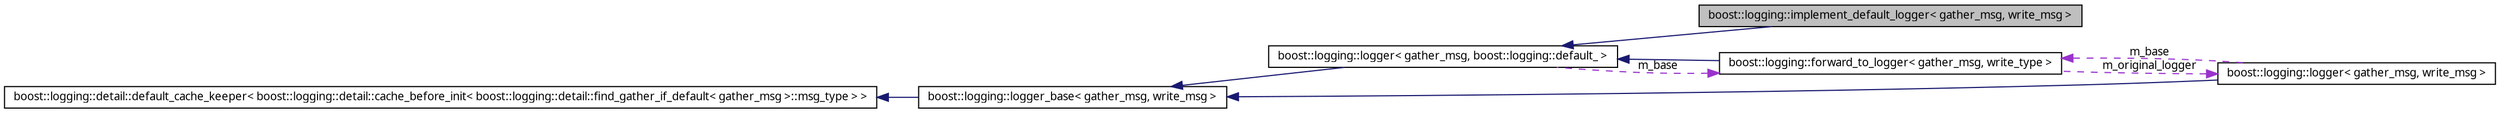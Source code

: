 digraph G
{
  edge [fontname="FreeSans.ttf",fontsize=10,labelfontname="FreeSans.ttf",labelfontsize=10];
  node [fontname="FreeSans.ttf",fontsize=10,shape=record];
  rankdir=LR;
  Node1 [label="boost::logging::implement_default_logger\< gather_msg, write_msg \>",height=0.2,width=0.4,color="black", fillcolor="grey75", style="filled" fontcolor="black"];
  Node2 -> Node1 [dir=back,color="midnightblue",fontsize=10,style="solid",fontname="FreeSans.ttf"];
  Node2 [label="boost::logging::logger\< gather_msg, boost::logging::default_ \>",height=0.2,width=0.4,color="black", fillcolor="white", style="filled",URL="$structboost_1_1logging_1_1logger.html",tooltip="The logger class. Every log from your application is an instance of this (see workflow)..."];
  Node3 -> Node2 [dir=back,color="midnightblue",fontsize=10,style="solid",fontname="FreeSans.ttf"];
  Node3 [label="boost::logging::logger_base\< gather_msg, write_msg \>",height=0.2,width=0.4,color="black", fillcolor="white", style="filled",URL="$structboost_1_1logging_1_1logger__base.html"];
  Node4 -> Node3 [dir=back,color="midnightblue",fontsize=10,style="solid",fontname="FreeSans.ttf"];
  Node4 [label="boost::logging::detail::default_cache_keeper\< boost::logging::detail::cache_before_init\< boost::logging::detail::find_gather_if_default\< gather_msg \>::msg_type \> \>",height=0.2,width=0.4,color="black", fillcolor="white", style="filled",URL="$structboost_1_1logging_1_1detail_1_1default__cache__keeper.html",tooltip="default implementation of keeping cache"];
  Node5 -> Node2 [dir=back,color="darkorchid3",fontsize=10,style="dashed",label="m_base",fontname="FreeSans.ttf"];
  Node5 [label="boost::logging::forward_to_logger\< gather_msg, write_type \>",height=0.2,width=0.4,color="black", fillcolor="white", style="filled",URL="$structboost_1_1logging_1_1forward__to__logger.html"];
  Node2 -> Node5 [dir=back,color="midnightblue",fontsize=10,style="solid",fontname="FreeSans.ttf"];
  Node6 -> Node5 [dir=back,color="darkorchid3",fontsize=10,style="dashed",label="m_original_logger",fontname="FreeSans.ttf"];
  Node6 [label="boost::logging::logger\< gather_msg, write_msg \>",height=0.2,width=0.4,color="black", fillcolor="white", style="filled",URL="$structboost_1_1logging_1_1logger.html",tooltip="The logger class. Every log from your application is an instance of this (see workflow)..."];
  Node3 -> Node6 [dir=back,color="midnightblue",fontsize=10,style="solid",fontname="FreeSans.ttf"];
  Node5 -> Node6 [dir=back,color="darkorchid3",fontsize=10,style="dashed",label="m_base",fontname="FreeSans.ttf"];
}
